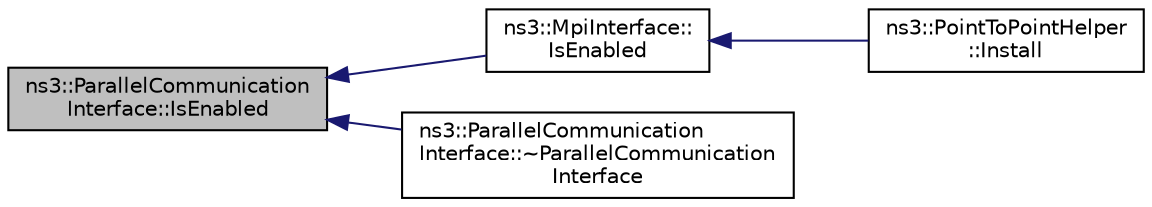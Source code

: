 digraph "ns3::ParallelCommunicationInterface::IsEnabled"
{
  edge [fontname="Helvetica",fontsize="10",labelfontname="Helvetica",labelfontsize="10"];
  node [fontname="Helvetica",fontsize="10",shape=record];
  rankdir="LR";
  Node1 [label="ns3::ParallelCommunication\lInterface::IsEnabled",height=0.2,width=0.4,color="black", fillcolor="grey75", style="filled", fontcolor="black"];
  Node1 -> Node2 [dir="back",color="midnightblue",fontsize="10",style="solid"];
  Node2 [label="ns3::MpiInterface::\lIsEnabled",height=0.2,width=0.4,color="black", fillcolor="white", style="filled",URL="$d8/dbe/classns3_1_1MpiInterface.html#a5964beea2f60d6110bed18b14012e583"];
  Node2 -> Node3 [dir="back",color="midnightblue",fontsize="10",style="solid"];
  Node3 [label="ns3::PointToPointHelper\l::Install",height=0.2,width=0.4,color="black", fillcolor="white", style="filled",URL="$d5/d0d/classns3_1_1PointToPointHelper.html#aecfc3e7bc34a5fa9707b26df08ef913a"];
  Node1 -> Node4 [dir="back",color="midnightblue",fontsize="10",style="solid"];
  Node4 [label="ns3::ParallelCommunication\lInterface::~ParallelCommunication\lInterface",height=0.2,width=0.4,color="black", fillcolor="white", style="filled",URL="$d5/d06/classns3_1_1ParallelCommunicationInterface.html#aede871bf1c9d94d7a5670840e0a93484"];
}
